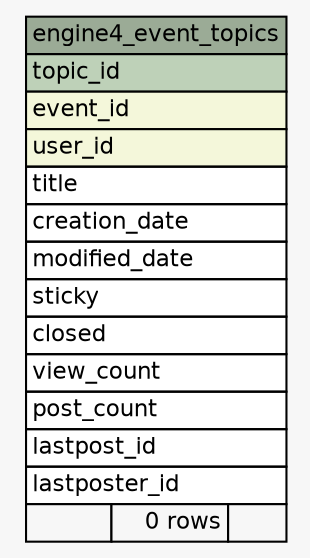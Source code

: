 // dot 2.38.0 on Windows 10 10.0
// SchemaSpy rev 590
digraph "engine4_event_topics" {
  graph [
    rankdir="RL"
    bgcolor="#f7f7f7"
    nodesep="0.18"
    ranksep="0.46"
    fontname="Helvetica"
    fontsize="11"
  ];
  node [
    fontname="Helvetica"
    fontsize="11"
    shape="plaintext"
  ];
  edge [
    arrowsize="0.8"
  ];
  "engine4_event_topics" [
    label=<
    <TABLE BORDER="0" CELLBORDER="1" CELLSPACING="0" BGCOLOR="#ffffff">
      <TR><TD COLSPAN="3" BGCOLOR="#9bab96" ALIGN="CENTER">engine4_event_topics</TD></TR>
      <TR><TD PORT="topic_id" COLSPAN="3" BGCOLOR="#bed1b8" ALIGN="LEFT">topic_id</TD></TR>
      <TR><TD PORT="event_id" COLSPAN="3" BGCOLOR="#f4f7da" ALIGN="LEFT">event_id</TD></TR>
      <TR><TD PORT="user_id" COLSPAN="3" BGCOLOR="#f4f7da" ALIGN="LEFT">user_id</TD></TR>
      <TR><TD PORT="title" COLSPAN="3" ALIGN="LEFT">title</TD></TR>
      <TR><TD PORT="creation_date" COLSPAN="3" ALIGN="LEFT">creation_date</TD></TR>
      <TR><TD PORT="modified_date" COLSPAN="3" ALIGN="LEFT">modified_date</TD></TR>
      <TR><TD PORT="sticky" COLSPAN="3" ALIGN="LEFT">sticky</TD></TR>
      <TR><TD PORT="closed" COLSPAN="3" ALIGN="LEFT">closed</TD></TR>
      <TR><TD PORT="view_count" COLSPAN="3" ALIGN="LEFT">view_count</TD></TR>
      <TR><TD PORT="post_count" COLSPAN="3" ALIGN="LEFT">post_count</TD></TR>
      <TR><TD PORT="lastpost_id" COLSPAN="3" ALIGN="LEFT">lastpost_id</TD></TR>
      <TR><TD PORT="lastposter_id" COLSPAN="3" ALIGN="LEFT">lastposter_id</TD></TR>
      <TR><TD ALIGN="LEFT" BGCOLOR="#f7f7f7">  </TD><TD ALIGN="RIGHT" BGCOLOR="#f7f7f7">0 rows</TD><TD ALIGN="RIGHT" BGCOLOR="#f7f7f7">  </TD></TR>
    </TABLE>>
    URL="tables/engine4_event_topics.html"
    tooltip="engine4_event_topics"
  ];
}
